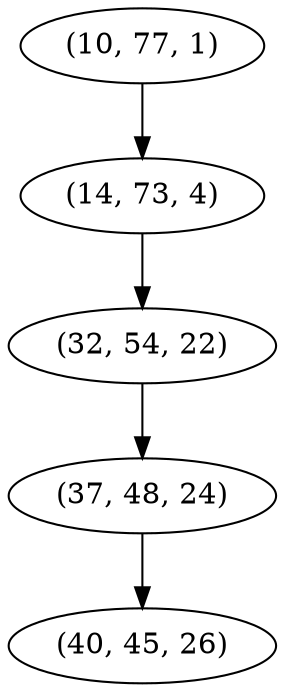 digraph tree {
    "(10, 77, 1)";
    "(14, 73, 4)";
    "(32, 54, 22)";
    "(37, 48, 24)";
    "(40, 45, 26)";
    "(10, 77, 1)" -> "(14, 73, 4)";
    "(14, 73, 4)" -> "(32, 54, 22)";
    "(32, 54, 22)" -> "(37, 48, 24)";
    "(37, 48, 24)" -> "(40, 45, 26)";
}
